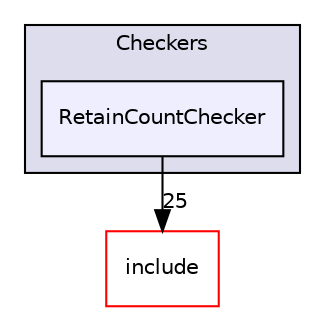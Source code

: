 digraph "lib/StaticAnalyzer/Checkers/RetainCountChecker" {
  bgcolor=transparent;
  compound=true
  node [ fontsize="10", fontname="Helvetica"];
  edge [ labelfontsize="10", labelfontname="Helvetica"];
  subgraph clusterdir_98a0d9a5a3820cce728a787f3e823141 {
    graph [ bgcolor="#ddddee", pencolor="black", label="Checkers" fontname="Helvetica", fontsize="10", URL="dir_98a0d9a5a3820cce728a787f3e823141.html"]
  dir_95b749a368505ff2188966263112cf70 [shape=box, label="RetainCountChecker", style="filled", fillcolor="#eeeeff", pencolor="black", URL="dir_95b749a368505ff2188966263112cf70.html"];
  }
  dir_d44c64559bbebec7f509842c48db8b23 [shape=box label="include" color="red" URL="dir_d44c64559bbebec7f509842c48db8b23.html"];
  dir_95b749a368505ff2188966263112cf70->dir_d44c64559bbebec7f509842c48db8b23 [headlabel="25", labeldistance=1.5 headhref="dir_000117_000001.html"];
}
